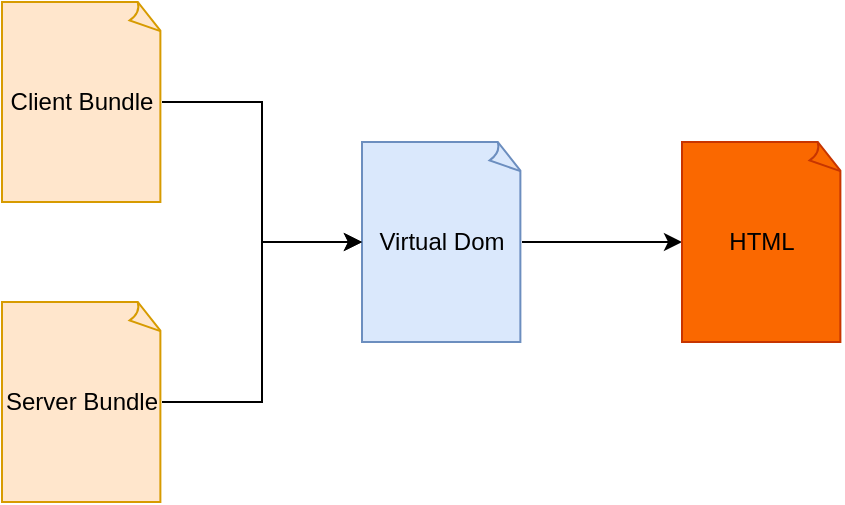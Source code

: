<mxfile version="24.4.8" type="github">
  <diagram name="第 1 页" id="fcy6FuHEhJyGG0NOv8EU">
    <mxGraphModel dx="1306" dy="826" grid="1" gridSize="10" guides="1" tooltips="1" connect="1" arrows="1" fold="1" page="1" pageScale="1" pageWidth="827" pageHeight="1169" math="0" shadow="0">
      <root>
        <mxCell id="0" />
        <mxCell id="1" parent="0" />
        <mxCell id="H5S5sGYzKTyDVqAJ5oFl-3" value="Client Bundle" style="whiteSpace=wrap;html=1;shape=mxgraph.basic.document;fillColor=#ffe6cc;strokeColor=#d79b00;" vertex="1" parent="1">
          <mxGeometry x="130" y="290" width="80" height="100" as="geometry" />
        </mxCell>
        <mxCell id="H5S5sGYzKTyDVqAJ5oFl-4" value="Server Bundle" style="whiteSpace=wrap;html=1;shape=mxgraph.basic.document;fillColor=#ffe6cc;strokeColor=#d79b00;" vertex="1" parent="1">
          <mxGeometry x="130" y="440" width="80" height="100" as="geometry" />
        </mxCell>
        <mxCell id="H5S5sGYzKTyDVqAJ5oFl-9" value="" style="edgeStyle=orthogonalEdgeStyle;rounded=0;orthogonalLoop=1;jettySize=auto;html=1;" edge="1" parent="1" source="H5S5sGYzKTyDVqAJ5oFl-5" target="H5S5sGYzKTyDVqAJ5oFl-8">
          <mxGeometry relative="1" as="geometry" />
        </mxCell>
        <mxCell id="H5S5sGYzKTyDVqAJ5oFl-5" value="Virtual Dom" style="whiteSpace=wrap;html=1;shape=mxgraph.basic.document;fillColor=#dae8fc;strokeColor=#6c8ebf;" vertex="1" parent="1">
          <mxGeometry x="310" y="360" width="80" height="100" as="geometry" />
        </mxCell>
        <mxCell id="H5S5sGYzKTyDVqAJ5oFl-6" style="edgeStyle=orthogonalEdgeStyle;rounded=0;orthogonalLoop=1;jettySize=auto;html=1;entryX=0;entryY=0.5;entryDx=0;entryDy=0;entryPerimeter=0;" edge="1" parent="1" source="H5S5sGYzKTyDVqAJ5oFl-4" target="H5S5sGYzKTyDVqAJ5oFl-5">
          <mxGeometry relative="1" as="geometry" />
        </mxCell>
        <mxCell id="H5S5sGYzKTyDVqAJ5oFl-7" style="edgeStyle=orthogonalEdgeStyle;rounded=0;orthogonalLoop=1;jettySize=auto;html=1;entryX=0;entryY=0.5;entryDx=0;entryDy=0;entryPerimeter=0;" edge="1" parent="1" source="H5S5sGYzKTyDVqAJ5oFl-3" target="H5S5sGYzKTyDVqAJ5oFl-5">
          <mxGeometry relative="1" as="geometry" />
        </mxCell>
        <mxCell id="H5S5sGYzKTyDVqAJ5oFl-8" value="HTML" style="whiteSpace=wrap;html=1;shape=mxgraph.basic.document;fillColor=#fa6800;fontColor=#000000;strokeColor=#C73500;" vertex="1" parent="1">
          <mxGeometry x="470" y="360" width="80" height="100" as="geometry" />
        </mxCell>
      </root>
    </mxGraphModel>
  </diagram>
</mxfile>
